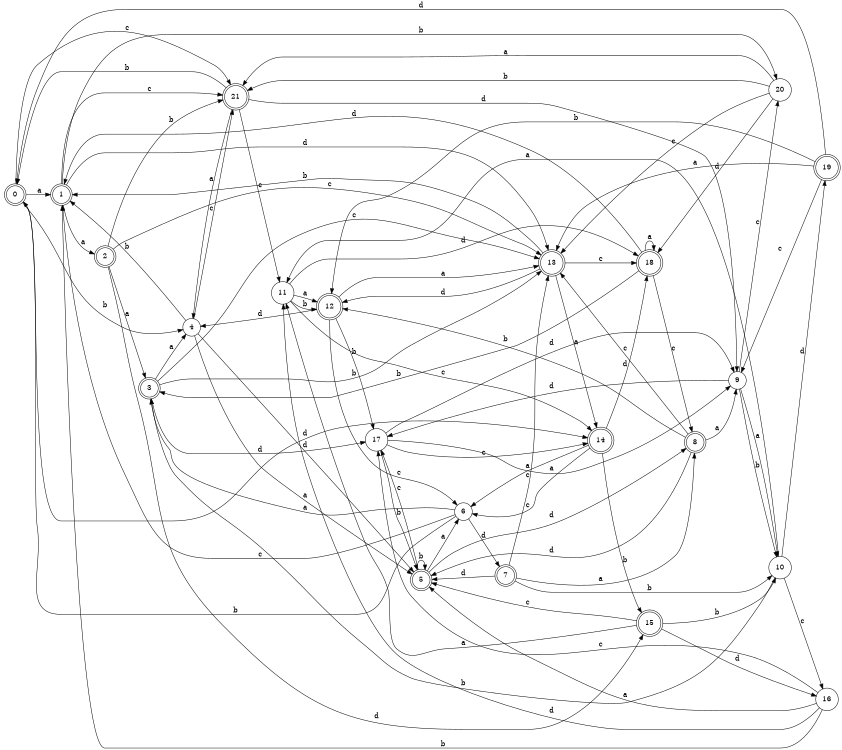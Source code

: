 digraph n18_2 {
__start0 [label="" shape="none"];

rankdir=LR;
size="8,5";

s0 [style="rounded,filled", color="black", fillcolor="white" shape="doublecircle", label="0"];
s1 [style="rounded,filled", color="black", fillcolor="white" shape="doublecircle", label="1"];
s2 [style="rounded,filled", color="black", fillcolor="white" shape="doublecircle", label="2"];
s3 [style="rounded,filled", color="black", fillcolor="white" shape="doublecircle", label="3"];
s4 [style="filled", color="black", fillcolor="white" shape="circle", label="4"];
s5 [style="rounded,filled", color="black", fillcolor="white" shape="doublecircle", label="5"];
s6 [style="filled", color="black", fillcolor="white" shape="circle", label="6"];
s7 [style="rounded,filled", color="black", fillcolor="white" shape="doublecircle", label="7"];
s8 [style="rounded,filled", color="black", fillcolor="white" shape="doublecircle", label="8"];
s9 [style="filled", color="black", fillcolor="white" shape="circle", label="9"];
s10 [style="filled", color="black", fillcolor="white" shape="circle", label="10"];
s11 [style="filled", color="black", fillcolor="white" shape="circle", label="11"];
s12 [style="rounded,filled", color="black", fillcolor="white" shape="doublecircle", label="12"];
s13 [style="rounded,filled", color="black", fillcolor="white" shape="doublecircle", label="13"];
s14 [style="rounded,filled", color="black", fillcolor="white" shape="doublecircle", label="14"];
s15 [style="rounded,filled", color="black", fillcolor="white" shape="doublecircle", label="15"];
s16 [style="filled", color="black", fillcolor="white" shape="circle", label="16"];
s17 [style="filled", color="black", fillcolor="white" shape="circle", label="17"];
s18 [style="rounded,filled", color="black", fillcolor="white" shape="doublecircle", label="18"];
s19 [style="rounded,filled", color="black", fillcolor="white" shape="doublecircle", label="19"];
s20 [style="filled", color="black", fillcolor="white" shape="circle", label="20"];
s21 [style="rounded,filled", color="black", fillcolor="white" shape="doublecircle", label="21"];
s0 -> s1 [label="a"];
s0 -> s4 [label="b"];
s0 -> s21 [label="c"];
s0 -> s14 [label="d"];
s1 -> s2 [label="a"];
s1 -> s20 [label="b"];
s1 -> s21 [label="c"];
s1 -> s13 [label="d"];
s2 -> s3 [label="a"];
s2 -> s21 [label="b"];
s2 -> s13 [label="c"];
s2 -> s15 [label="d"];
s3 -> s4 [label="a"];
s3 -> s13 [label="b"];
s3 -> s13 [label="c"];
s3 -> s17 [label="d"];
s4 -> s5 [label="a"];
s4 -> s1 [label="b"];
s4 -> s21 [label="c"];
s4 -> s5 [label="d"];
s5 -> s6 [label="a"];
s5 -> s5 [label="b"];
s5 -> s17 [label="c"];
s5 -> s8 [label="d"];
s6 -> s3 [label="a"];
s6 -> s0 [label="b"];
s6 -> s1 [label="c"];
s6 -> s7 [label="d"];
s7 -> s8 [label="a"];
s7 -> s10 [label="b"];
s7 -> s13 [label="c"];
s7 -> s5 [label="d"];
s8 -> s9 [label="a"];
s8 -> s12 [label="b"];
s8 -> s13 [label="c"];
s8 -> s5 [label="d"];
s9 -> s10 [label="a"];
s9 -> s10 [label="b"];
s9 -> s20 [label="c"];
s9 -> s17 [label="d"];
s10 -> s11 [label="a"];
s10 -> s3 [label="b"];
s10 -> s16 [label="c"];
s10 -> s19 [label="d"];
s11 -> s12 [label="a"];
s11 -> s12 [label="b"];
s11 -> s14 [label="c"];
s11 -> s18 [label="d"];
s12 -> s13 [label="a"];
s12 -> s17 [label="b"];
s12 -> s6 [label="c"];
s12 -> s4 [label="d"];
s13 -> s14 [label="a"];
s13 -> s1 [label="b"];
s13 -> s18 [label="c"];
s13 -> s12 [label="d"];
s14 -> s6 [label="a"];
s14 -> s15 [label="b"];
s14 -> s6 [label="c"];
s14 -> s18 [label="d"];
s15 -> s11 [label="a"];
s15 -> s10 [label="b"];
s15 -> s5 [label="c"];
s15 -> s16 [label="d"];
s16 -> s5 [label="a"];
s16 -> s1 [label="b"];
s16 -> s17 [label="c"];
s16 -> s11 [label="d"];
s17 -> s9 [label="a"];
s17 -> s5 [label="b"];
s17 -> s14 [label="c"];
s17 -> s9 [label="d"];
s18 -> s18 [label="a"];
s18 -> s3 [label="b"];
s18 -> s8 [label="c"];
s18 -> s1 [label="d"];
s19 -> s13 [label="a"];
s19 -> s12 [label="b"];
s19 -> s9 [label="c"];
s19 -> s0 [label="d"];
s20 -> s21 [label="a"];
s20 -> s21 [label="b"];
s20 -> s13 [label="c"];
s20 -> s18 [label="d"];
s21 -> s4 [label="a"];
s21 -> s0 [label="b"];
s21 -> s11 [label="c"];
s21 -> s9 [label="d"];

}